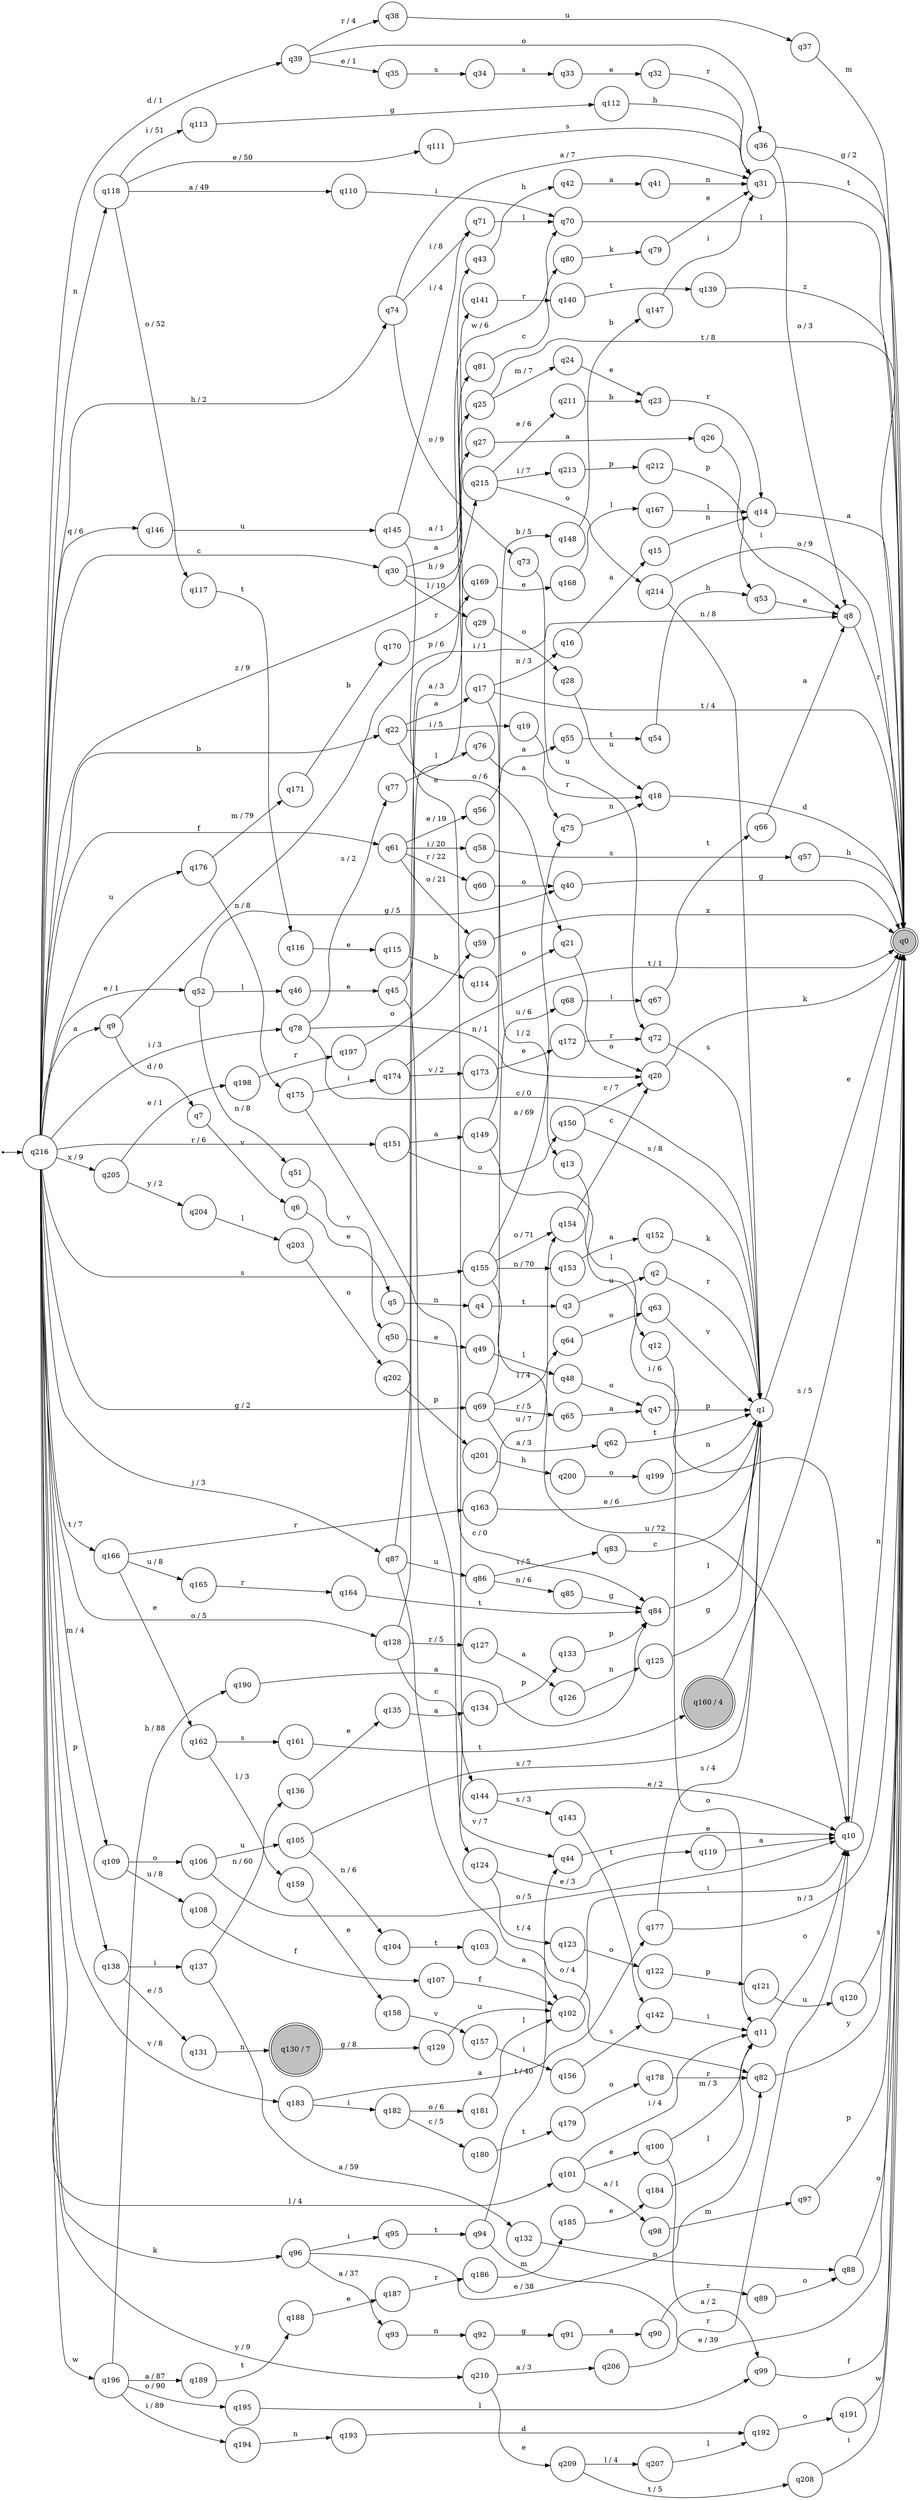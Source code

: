 digraph G {
rankdir=LR;
charset="utf8";
node [shape=circle];
ini [shape=point];
ini -> q216;
	q213 [label="q213"];
	q208 [label="q208"];
	q206 [label="q206"];
	q205 [label="q205"];
	q203 [label="q203"];
	q202 [label="q202"];
	q201 [label="q201"];
	q200 [label="q200"];
	q199 [label="q199"];
	q198 [label="q198"];
	q197 [label="q197"];
	q195 [label="q195"];
	q193 [label="q193"];
	q194 [label="q194"];
	q190 [label="q190"];
	q188 [label="q188"];
	q187 [label="q187"];
	q192 [label="q192"];
	q186 [label="q186"];
	q185 [label="q185"];
	q184 [label="q184"];
	q182 [label="q182"];
	q181 [label="q181"];
	q179 [label="q179"];
	q177 [label="q177"];
	q174 [label="q174"];
	q173 [label="q173"];
	q183 [label="q183"];
	q169 [label="q169"];
	q165 [label="q165"];
	q163 [label="q163"];
	q216 [label="q216"];
	q172 [label="q172"];
	q162 [label="q162"];
	q161 [label="q161"];
	q160 [label="q160 / 4"];
	q160 [shape=doublecircle];
	q160 [style=filled fillcolor=gray];
	q157 [label="q157"];
	q155 [label="q155"];
	q152 [label="q152"];
	q151 [label="q151"];
	q149 [label="q149"];
	q148 [label="q148"];
	q144 [label="q144"];
	q143 [label="q143"];
	q140 [label="q140"];
	q139 [label="q139"];
	q138 [label="q138"];
	q137 [label="q137"];
	q136 [label="q136"];
	q133 [label="q133"];
	q132 [label="q132"];
	q129 [label="q129"];
	q204 [label="q204"];
	q135 [label="q135"];
	q128 [label="q128"];
	q56 [label="q56"];
	q54 [label="q54"];
	q53 [label="q53"];
	q29 [label="q29"];
	q59 [label="q59"];
	q212 [label="q212"];
	q50 [label="q50"];
	q207 [label="q207"];
	q55 [label="q55"];
	q43 [label="q43"];
	q48 [label="q48"];
	q45 [label="q45"];
	q44 [label="q44"];
	q2 [label="q2"];
	q17 [label="q17"];
	q42 [label="q42"];
	q196 [label="q196"];
	q41 [label="q41"];
	q153 [label="q153"];
	q40 [label="q40"];
	q38 [label="q38"];
	q131 [label="q131"];
	q7 [label="q7"];
	q117 [label="q117"];
	q126 [label="q126"];
	q170 [label="q170"];
	q31 [label="q31"];
	q171 [label="q171"];
	q35 [label="q35"];
	q12 [label="q12"];
	q180 [label="q180"];
	q30 [label="q30"];
	q101 [label="q101"];
	q33 [label="q33"];
	q20 [label="q20"];
	q11 [label="q11"];
	q178 [label="q178"];
	q154 [label="q154"];
	q14 [label="q14"];
	q66 [label="q66"];
	q73 [label="q73"];
	q87 [label="q87"];
	q124 [label="q124"];
	q57 [label="q57"];
	q58 [label="q58"];
	q26 [label="q26"];
	q9 [label="q9"];
	q67 [label="q67"];
	q16 [label="q16"];
	q215 [label="q215"];
	q156 [label="q156"];
	q6 [label="q6"];
	q142 [label="q142"];
	q34 [label="q34"];
	q5 [label="q5"];
	q46 [label="q46"];
	q150 [label="q150"];
	q134 [label="q134"];
	q49 [label="q49"];
	q4 [label="q4"];
	q95 [label="q95"];
	q0 [label="q0"];
	q0 [shape=doublecircle];
	q0 [style=filled fillcolor=gray];
	q209 [label="q209"];
	q114 [label="q114"];
	q25 [label="q25"];
	q92 [label="q92"];
	q47 [label="q47"];
	q27 [label="q27"];
	q3 [label="q3"];
	q158 [label="q158"];
	q75 [label="q75"];
	q121 [label="q121"];
	q10 [label="q10"];
	q15 [label="q15"];
	q21 [label="q21"];
	q159 [label="q159"];
	q18 [label="q18"];
	q76 [label="q76"];
	q19 [label="q19"];
	q147 [label="q147"];
	q13 [label="q13"];
	q145 [label="q145"];
	q37 [label="q37"];
	q146 [label="q146"];
	q51 [label="q51"];
	q65 [label="q65"];
	q211 [label="q211"];
	q89 [label="q89"];
	q32 [label="q32"];
	q85 [label="q85"];
	q23 [label="q23"];
	q8 [label="q8"];
	q98 [label="q98"];
	q105 [label="q105"];
	q64 [label="q64"];
	q88 [label="q88"];
	q175 [label="q175"];
	q68 [label="q68"];
	q36 [label="q36"];
	q97 [label="q97"];
	q130 [label="q130 / 7"];
	q130 [shape=doublecircle];
	q130 [style=filled fillcolor=gray];
	q109 [label="q109"];
	q167 [label="q167"];
	q74 [label="q74"];
	q70 [label="q70"];
	q71 [label="q71"];
	q214 [label="q214"];
	q72 [label="q72"];
	q1 [label="q1"];
	q77 [label="q77"];
	q63 [label="q63"];
	q78 [label="q78"];
	q191 [label="q191"];
	q108 [label="q108"];
	q189 [label="q189"];
	q79 [label="q79"];
	q80 [label="q80"];
	q52 [label="q52"];
	q125 [label="q125"];
	q81 [label="q81"];
	q116 [label="q116"];
	q24 [label="q24"];
	q82 [label="q82"];
	q84 [label="q84"];
	q210 [label="q210"];
	q86 [label="q86"];
	q90 [label="q90"];
	q91 [label="q91"];
	q93 [label="q93"];
	q94 [label="q94"];
	q141 [label="q141"];
	q28 [label="q28"];
	q69 [label="q69"];
	q119 [label="q119"];
	q96 [label="q96"];
	q168 [label="q168"];
	q164 [label="q164"];
	q99 [label="q99"];
	q102 [label="q102"];
	q103 [label="q103"];
	q104 [label="q104"];
	q111 [label="q111"];
	q127 [label="q127"];
	q100 [label="q100"];
	q106 [label="q106"];
	q107 [label="q107"];
	q22 [label="q22"];
	q110 [label="q110"];
	q39 [label="q39"];
	q115 [label="q115"];
	q112 [label="q112"];
	q113 [label="q113"];
	q118 [label="q118"];
	q120 [label="q120"];
	q61 [label="q61"];
	q60 [label="q60"];
	q62 [label="q62"];
	q122 [label="q122"];
	q176 [label="q176"];
	q166 [label="q166"];
	q83 [label="q83"];
	q123 [label="q123"];
	q213 -> q212 [label="p"];
	q208 -> q0 [label="i"];
	q206 -> q10 [label="r"];
	q205 -> q198 [label="e / 1"];
	q205 -> q204 [label="y / 2"];
	q203 -> q202 [label="o"];
	q202 -> q201 [label="p"];
	q201 -> q200 [label="h"];
	q200 -> q199 [label="o"];
	q199 -> q1 [label="n"];
	q198 -> q197 [label="r"];
	q197 -> q59 [label="o"];
	q195 -> q99 [label="l"];
	q193 -> q192 [label="d"];
	q194 -> q193 [label="n"];
	q190 -> q84 [label="a"];
	q188 -> q187 [label="e"];
	q187 -> q186 [label="r"];
	q192 -> q191 [label="o"];
	q186 -> q185 [label="m"];
	q185 -> q184 [label="e"];
	q184 -> q11 [label="l"];
	q182 -> q180 [label="c / 5"];
	q182 -> q181 [label="o / 6"];
	q181 -> q102 [label="l"];
	q179 -> q178 [label="o"];
	q177 -> q0 [label="n / 3"];
	q177 -> q1 [label="s / 4"];
	q174 -> q0 [label="t / 1"];
	q174 -> q173 [label="v / 2"];
	q173 -> q172 [label="e"];
	q183 -> q177 [label="a"];
	q183 -> q182 [label="i"];
	q169 -> q168 [label="e"];
	q165 -> q164 [label="r"];
	q163 -> q1 [label="e / 6"];
	q163 -> q154 [label="u / 7"];
	q216 -> q9 [label="a"];
	q216 -> q22 [label="b"];
	q216 -> q30 [label="c"];
	q216 -> q39 [label="d / 1"];
	q216 -> q52 [label="e / 1"];
	q216 -> q61 [label="f"];
	q216 -> q69 [label="g / 2"];
	q216 -> q74 [label="h / 2"];
	q216 -> q78 [label="i / 3"];
	q216 -> q87 [label="j / 3"];
	q216 -> q96 [label="k"];
	q216 -> q101 [label="l / 4"];
	q216 -> q109 [label="m / 4"];
	q216 -> q118 [label="n"];
	q216 -> q128 [label="o / 5"];
	q216 -> q138 [label="p"];
	q216 -> q146 [label="q / 6"];
	q216 -> q151 [label="r / 6"];
	q216 -> q155 [label="s"];
	q216 -> q166 [label="t / 7"];
	q216 -> q176 [label="u"];
	q216 -> q183 [label="v / 8"];
	q216 -> q196 [label="w"];
	q216 -> q205 [label="x / 9"];
	q216 -> q210 [label="y / 9"];
	q216 -> q215 [label="z / 9"];
	q172 -> q72 [label="r"];
	q162 -> q159 [label="l / 3"];
	q162 -> q161 [label="s"];
	q161 -> q160 [label="t"];
	q160 -> q0 [label="s / 5"];
	q157 -> q156 [label="i"];
	q155 -> q75 [label="a / 69"];
	q155 -> q153 [label="n / 70"];
	q155 -> q154 [label="o / 71"];
	q155 -> q10 [label="u / 72"];
	q152 -> q1 [label="k"];
	q151 -> q149 [label="a"];
	q151 -> q150 [label="o"];
	q149 -> q148 [label="b / 5"];
	q149 -> q10 [label="i / 6"];
	q148 -> q147 [label="b"];
	q144 -> q10 [label="e / 2"];
	q144 -> q143 [label="s / 3"];
	q143 -> q142 [label="t"];
	q140 -> q139 [label="t"];
	q139 -> q0 [label="z"];
	q138 -> q131 [label="e / 5"];
	q138 -> q137 [label="i"];
	q137 -> q132 [label="a / 59"];
	q137 -> q136 [label="n / 60"];
	q136 -> q135 [label="e"];
	q133 -> q84 [label="p"];
	q132 -> q88 [label="n"];
	q129 -> q102 [label="u"];
	q204 -> q203 [label="l"];
	q135 -> q134 [label="a"];
	q128 -> q124 [label="c"];
	q128 -> q127 [label="r / 5"];
	q128 -> q70 [label="w / 6"];
	q56 -> q55 [label="a"];
	q54 -> q53 [label="h"];
	q53 -> q8 [label="e"];
	q29 -> q28 [label="o"];
	q59 -> q0 [label="x"];
	q212 -> q53 [label="p"];
	q50 -> q49 [label="e"];
	q207 -> q192 [label="l"];
	q55 -> q54 [label="t"];
	q43 -> q42 [label="h"];
	q48 -> q47 [label="o"];
	q45 -> q43 [label="p / 6"];
	q45 -> q44 [label="v / 7"];
	q44 -> q10 [label="e"];
	q2 -> q1 [label="r"];
	q17 -> q13 [label="l / 2"];
	q17 -> q16 [label="n / 3"];
	q17 -> q0 [label="t / 4"];
	q42 -> q41 [label="a"];
	q196 -> q189 [label="a / 87"];
	q196 -> q190 [label="h / 88"];
	q196 -> q194 [label="i / 89"];
	q196 -> q195 [label="o / 90"];
	q41 -> q31 [label="n"];
	q153 -> q152 [label="a"];
	q40 -> q0 [label="g"];
	q38 -> q37 [label="u"];
	q131 -> q130 [label="n"];
	q7 -> q6 [label="v"];
	q117 -> q116 [label="t"];
	q126 -> q125 [label="n"];
	q170 -> q169 [label="r"];
	q31 -> q0 [label="t"];
	q171 -> q170 [label="b"];
	q35 -> q34 [label="s"];
	q12 -> q11 [label="o"];
	q180 -> q179 [label="t"];
	q30 -> q25 [label="a"];
	q30 -> q27 [label="h / 9"];
	q30 -> q29 [label="l / 10"];
	q101 -> q98 [label="a / 1"];
	q101 -> q100 [label="e"];
	q101 -> q11 [label="i / 4"];
	q33 -> q32 [label="e"];
	q20 -> q0 [label="k"];
	q11 -> q10 [label="o"];
	q178 -> q82 [label="r"];
	q154 -> q20 [label="c"];
	q14 -> q0 [label="a"];
	q66 -> q8 [label="a"];
	q73 -> q72 [label="u"];
	q87 -> q81 [label="a / 3"];
	q87 -> q82 [label="o / 4"];
	q87 -> q86 [label="u"];
	q124 -> q119 [label="e / 3"];
	q124 -> q123 [label="t / 4"];
	q57 -> q0 [label="h"];
	q58 -> q57 [label="s"];
	q26 -> q8 [label="i"];
	q9 -> q7 [label="d / 0"];
	q9 -> q8 [label="i / 1"];
	q67 -> q66 [label="t"];
	q16 -> q15 [label="a"];
	q215 -> q211 [label="e / 6"];
	q215 -> q213 [label="i / 7"];
	q215 -> q214 [label="o"];
	q156 -> q142 [label="s"];
	q6 -> q5 [label="e"];
	q142 -> q11 [label="i"];
	q34 -> q33 [label="s"];
	q5 -> q4 [label="n"];
	q46 -> q45 [label="e"];
	q150 -> q20 [label="c / 7"];
	q150 -> q1 [label="s / 8"];
	q134 -> q133 [label="p"];
	q49 -> q48 [label="l"];
	q4 -> q3 [label="t"];
	q95 -> q94 [label="t"];
	q209 -> q207 [label="l / 4"];
	q209 -> q208 [label="t / 5"];
	q114 -> q21 [label="o"];
	q25 -> q24 [label="m / 7"];
	q25 -> q0 [label="t / 8"];
	q92 -> q91 [label="g"];
	q47 -> q1 [label="p"];
	q27 -> q26 [label="a"];
	q3 -> q2 [label="u"];
	q158 -> q157 [label="v"];
	q75 -> q18 [label="n"];
	q121 -> q120 [label="u"];
	q10 -> q0 [label="n"];
	q15 -> q14 [label="n"];
	q21 -> q20 [label="o"];
	q159 -> q158 [label="e"];
	q18 -> q0 [label="d"];
	q76 -> q75 [label="a"];
	q19 -> q18 [label="r"];
	q147 -> q31 [label="i"];
	q13 -> q12 [label="l"];
	q145 -> q141 [label="a / 1"];
	q145 -> q144 [label="e"];
	q145 -> q71 [label="i / 4"];
	q37 -> q0 [label="m"];
	q146 -> q145 [label="u"];
	q51 -> q50 [label="v"];
	q65 -> q47 [label="a"];
	q211 -> q23 [label="b"];
	q89 -> q88 [label="o"];
	q32 -> q31 [label="r"];
	q85 -> q84 [label="g"];
	q23 -> q14 [label="r"];
	q8 -> q0 [label="r"];
	q98 -> q97 [label="m"];
	q105 -> q104 [label="n / 6"];
	q105 -> q1 [label="s / 7"];
	q64 -> q63 [label="o"];
	q88 -> q0 [label="o"];
	q175 -> q84 [label="c / 0"];
	q175 -> q174 [label="i"];
	q68 -> q67 [label="i"];
	q36 -> q0 [label="g / 2"];
	q36 -> q8 [label="o / 3"];
	q97 -> q0 [label="p"];
	q130 -> q129 [label="g / 8"];
	q109 -> q106 [label="o"];
	q109 -> q108 [label="u / 8"];
	q167 -> q14 [label="l"];
	q74 -> q31 [label="a / 7"];
	q74 -> q71 [label="i / 8"];
	q74 -> q73 [label="o / 9"];
	q70 -> q0 [label="l"];
	q71 -> q70 [label="l"];
	q214 -> q1 [label="n / 8"];
	q214 -> q0 [label="o / 9"];
	q72 -> q1 [label="s"];
	q1 -> q0 [label="e"];
	q77 -> q76 [label="l"];
	q63 -> q1 [label="v"];
	q78 -> q1 [label="c / 0"];
	q78 -> q20 [label="n / 1"];
	q78 -> q77 [label="s / 2"];
	q191 -> q0 [label="w"];
	q108 -> q107 [label="f"];
	q189 -> q188 [label="t"];
	q79 -> q31 [label="e"];
	q80 -> q79 [label="k"];
	q52 -> q40 [label="g / 5"];
	q52 -> q46 [label="l"];
	q52 -> q51 [label="n / 8"];
	q125 -> q1 [label="g"];
	q81 -> q80 [label="c"];
	q116 -> q115 [label="e"];
	q24 -> q23 [label="e"];
	q82 -> q0 [label="y"];
	q84 -> q1 [label="l"];
	q210 -> q206 [label="a / 3"];
	q210 -> q209 [label="e"];
	q86 -> q83 [label="i / 5"];
	q86 -> q85 [label="n / 6"];
	q90 -> q89 [label="r"];
	q91 -> q90 [label="a"];
	q93 -> q92 [label="n"];
	q94 -> q0 [label="e / 39"];
	q94 -> q44 [label="t / 40"];
	q141 -> q140 [label="r"];
	q28 -> q18 [label="u"];
	q69 -> q62 [label="a / 3"];
	q69 -> q64 [label="l / 4"];
	q69 -> q65 [label="r / 5"];
	q69 -> q68 [label="u / 6"];
	q119 -> q10 [label="a"];
	q96 -> q93 [label="a / 37"];
	q96 -> q82 [label="e / 38"];
	q96 -> q95 [label="i"];
	q168 -> q167 [label="l"];
	q164 -> q84 [label="t"];
	q99 -> q0 [label="f"];
	q102 -> q10 [label="i"];
	q103 -> q102 [label="a"];
	q104 -> q103 [label="t"];
	q111 -> q31 [label="s"];
	q127 -> q126 [label="a"];
	q100 -> q99 [label="a / 2"];
	q100 -> q11 [label="m / 3"];
	q106 -> q10 [label="o / 5"];
	q106 -> q105 [label="u"];
	q107 -> q102 [label="f"];
	q22 -> q17 [label="a"];
	q22 -> q19 [label="i / 5"];
	q22 -> q21 [label="o / 6"];
	q110 -> q70 [label="i"];
	q39 -> q35 [label="e / 1"];
	q39 -> q36 [label="o"];
	q39 -> q38 [label="r / 4"];
	q115 -> q114 [label="b"];
	q112 -> q31 [label="h"];
	q113 -> q112 [label="g"];
	q118 -> q110 [label="a / 49"];
	q118 -> q111 [label="e / 50"];
	q118 -> q113 [label="i / 51"];
	q118 -> q117 [label="o / 52"];
	q120 -> q0 [label="s"];
	q61 -> q56 [label="e / 19"];
	q61 -> q58 [label="i / 20"];
	q61 -> q59 [label="o / 21"];
	q61 -> q60 [label="r / 22"];
	q60 -> q40 [label="o"];
	q62 -> q1 [label="t"];
	q122 -> q121 [label="p"];
	q176 -> q171 [label="m / 79"];
	q176 -> q175 [label="n / 8"];
	q166 -> q162 [label="e"];
	q166 -> q163 [label="r"];
	q166 -> q165 [label="u / 8"];
	q83 -> q1 [label="c"];
	q123 -> q122 [label="o"];
}
